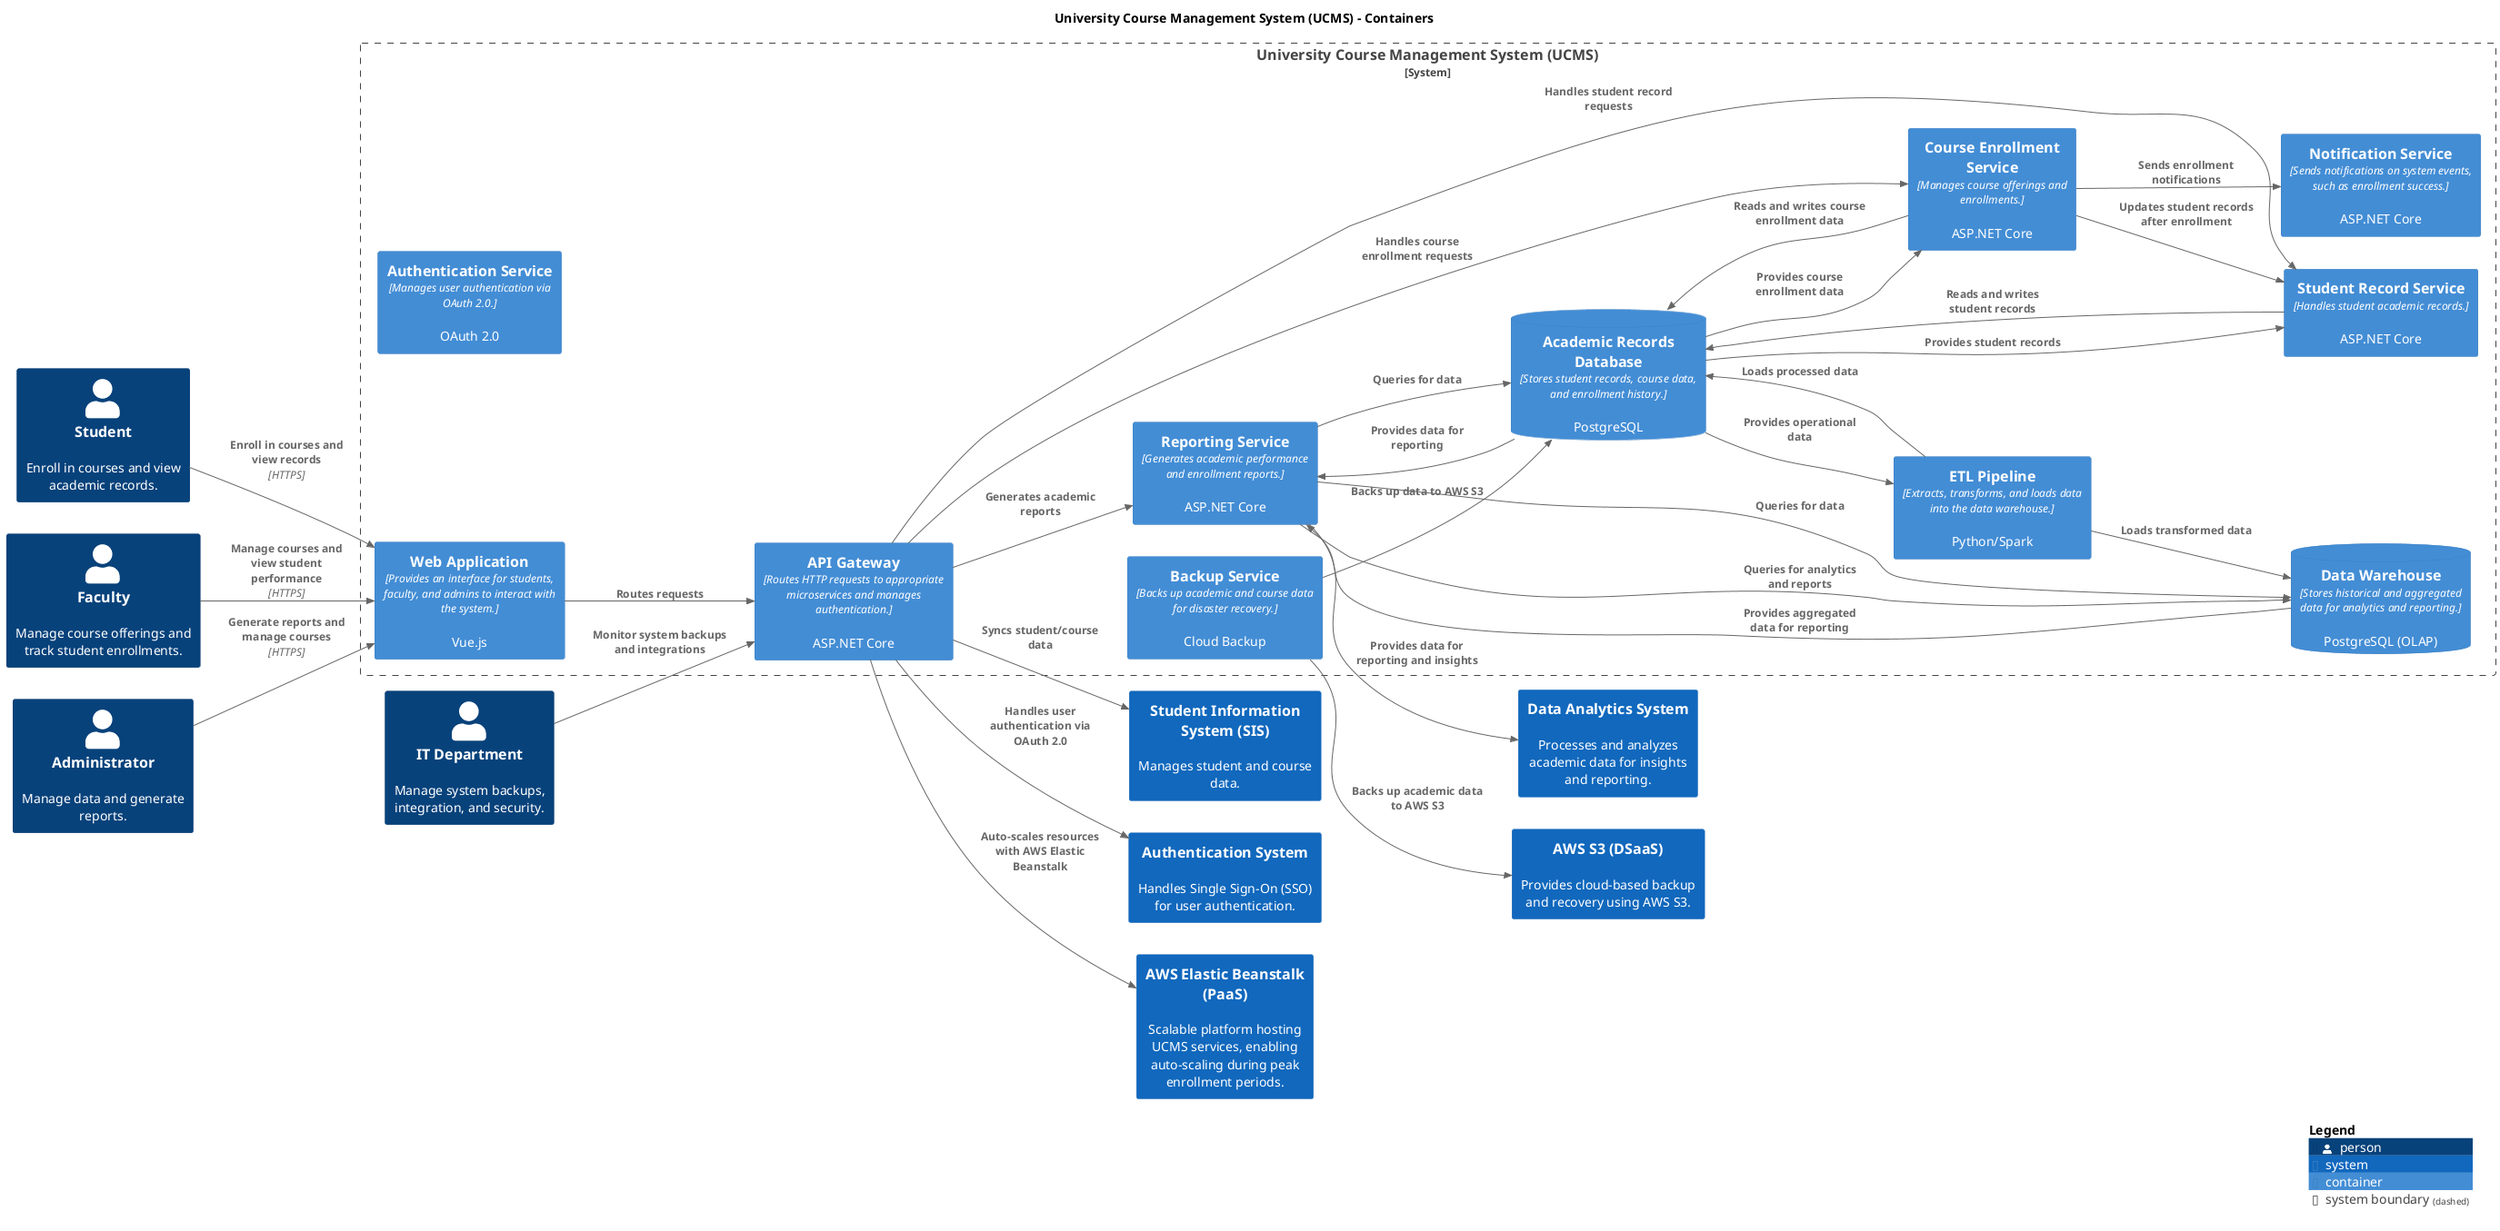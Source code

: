 @startuml
set separator none
title University Course Management System (UCMS) - Containers

left to right direction

!include <C4/C4>
!include <C4/C4_Context>
!include <C4/C4_Container>

Person(Student, "Student", $descr="Enroll in courses and view academic records.", $tags="", $link="")
Person(Faculty, "Faculty", $descr="Manage course offerings and track student enrollments.", $tags="", $link="")
Person(Administrator, "Administrator", $descr="Manage data and generate reports.", $tags="", $link="")
Person(ITDepartment, "IT Department", $descr="Manage system backups, integration, and security.", $tags="", $link="")
System(StudentInformationSystemSIS, "Student Information System (SIS)", $descr="Manages student and course data.", $tags="", $link="")
System(AuthenticationSystem, "Authentication System", $descr="Handles Single Sign-On (SSO) for user authentication.", $tags="", $link="")
System(AWSS3DSaaS, "AWS S3 (DSaaS)", $descr="Provides cloud-based backup and recovery using AWS S3.", $tags="", $link="")
System(DataAnalyticsSystem, "Data Analytics System", $descr="Processes and analyzes academic data for insights and reporting.", $tags="", $link="")
System(AWSElasticBeanstalkPaaS, "AWS Elastic Beanstalk (PaaS)", $descr="Scalable platform hosting UCMS services, enabling auto-scaling during peak enrollment periods.", $tags="", $link="")

System_Boundary("UniversityCourseManagementSystemUCMS_boundary", "University Course Management System (UCMS)", $tags="") {
  Container(ReportingService, "Reporting Service", $techn="Generates academic performance and enrollment reports.", $descr="ASP.NET Core", $tags="", $link="")
  Container(AuthenticationService, "Authentication Service", $techn="Manages user authentication via OAuth 2.0.", $descr="OAuth 2.0", $tags="", $link="")
  Container(NotificationService, "Notification Service", $techn="Sends notifications on system events, such as enrollment success.", $descr="ASP.NET Core", $tags="", $link="")
  Container(BackupService, "Backup Service", $techn="Backs up academic and course data for disaster recovery.", $descr="Cloud Backup", $tags="", $link="")
  ContainerDb(AcademicRecordsDatabase, "Academic Records Database", $techn="Stores student records, course data, and enrollment history.", $descr="PostgreSQL", $tags="", $link="")
  ContainerDb(DataWarehouse, "Data Warehouse", $techn="Stores historical and aggregated data for analytics and reporting.", $descr="PostgreSQL (OLAP)", $tags="", $link="")
  Container(ETLPipeline, "ETL Pipeline", $techn="Extracts, transforms, and loads data into the data warehouse.", $descr="Python/Spark", $tags="", $link="")
  Container(WebApplication, "Web Application", $techn="Provides an interface for students, faculty, and admins to interact with the system.", $descr="Vue.js", $tags="", $link="")
  Container(APIGateway, "API Gateway", $techn="Routes HTTP requests to appropriate microservices and manages authentication.", $descr="ASP.NET Core", $tags="", $link="")
  Container(CourseEnrollmentService, "Course Enrollment Service", $techn="Manages course offerings and enrollments.", $descr="ASP.NET Core", $tags="", $link="")
  Container(StudentRecordService, "Student Record Service", $techn="Handles student academic records.", $descr="ASP.NET Core", $tags="", $link="")
}

Rel(Student, WebApplication, "Enroll in courses and view records", $techn="HTTPS", $tags="", $link="")
Rel(Faculty, WebApplication, "Manage courses and view student performance", $techn="HTTPS", $tags="", $link="")
Rel(Administrator, WebApplication, "Generate reports and manage courses", $techn="HTTPS", $tags="", $link="")
Rel(ITDepartment, APIGateway, "Monitor system backups and integrations", $techn="", $tags="", $link="")
Rel(APIGateway, StudentInformationSystemSIS, "Syncs student/course data", $techn="", $tags="", $link="")
Rel(APIGateway, AuthenticationSystem, "Handles user authentication via OAuth 2.0", $techn="", $tags="", $link="")
Rel(BackupService, AWSS3DSaaS, "Backs up academic data to AWS S3", $techn="", $tags="", $link="")
Rel(ReportingService, DataAnalyticsSystem, "Provides data for reporting and insights", $techn="", $tags="", $link="")
Rel(APIGateway, AWSElasticBeanstalkPaaS, "Auto-scales resources with AWS Elastic Beanstalk", $techn="", $tags="", $link="")
Rel(WebApplication, APIGateway, "Routes requests", $techn="", $tags="", $link="")
Rel(APIGateway, CourseEnrollmentService, "Handles course enrollment requests", $techn="", $tags="", $link="")
Rel(APIGateway, StudentRecordService, "Handles student record requests", $techn="", $tags="", $link="")
Rel(APIGateway, ReportingService, "Generates academic reports", $techn="", $tags="", $link="")
Rel(CourseEnrollmentService, StudentRecordService, "Updates student records after enrollment", $techn="", $tags="", $link="")
Rel(CourseEnrollmentService, NotificationService, "Sends enrollment notifications", $techn="", $tags="", $link="")
Rel(ReportingService, DataWarehouse, "Queries for analytics and reports", $techn="", $tags="", $link="")
Rel(ETLPipeline, DataWarehouse, "Loads transformed data", $techn="", $tags="", $link="")
Rel(AcademicRecordsDatabase, ETLPipeline, "Provides operational data", $techn="", $tags="", $link="")
Rel(ETLPipeline, AcademicRecordsDatabase, "Loads processed data", $techn="", $tags="", $link="")
Rel(StudentRecordService, AcademicRecordsDatabase, "Reads and writes student records", $techn="", $tags="", $link="")
Rel(AcademicRecordsDatabase, StudentRecordService, "Provides student records", $techn="", $tags="", $link="")
Rel(CourseEnrollmentService, AcademicRecordsDatabase, "Reads and writes course enrollment data", $techn="", $tags="", $link="")
Rel(AcademicRecordsDatabase, CourseEnrollmentService, "Provides course enrollment data", $techn="", $tags="", $link="")
Rel(ReportingService, AcademicRecordsDatabase, "Queries for data", $techn="", $tags="", $link="")
Rel(AcademicRecordsDatabase, ReportingService, "Provides data for reporting", $techn="", $tags="", $link="")
Rel(ReportingService, DataWarehouse, "Queries for data", $techn="", $tags="", $link="")
Rel(DataWarehouse, ReportingService, "Provides aggregated data for reporting", $techn="", $tags="", $link="")
Rel(BackupService, AcademicRecordsDatabase, "Backs up data to AWS S3", $techn="", $tags="", $link="")

SHOW_LEGEND(true)
@enduml